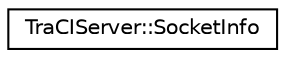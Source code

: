 digraph "Graphical Class Hierarchy"
{
  edge [fontname="Helvetica",fontsize="10",labelfontname="Helvetica",labelfontsize="10"];
  node [fontname="Helvetica",fontsize="10",shape=record];
  rankdir="LR";
  Node0 [label="TraCIServer::SocketInfo",height=0.2,width=0.4,color="black", fillcolor="white", style="filled",URL="$df/d1b/struct_tra_c_i_server_1_1_socket_info.html"];
}
